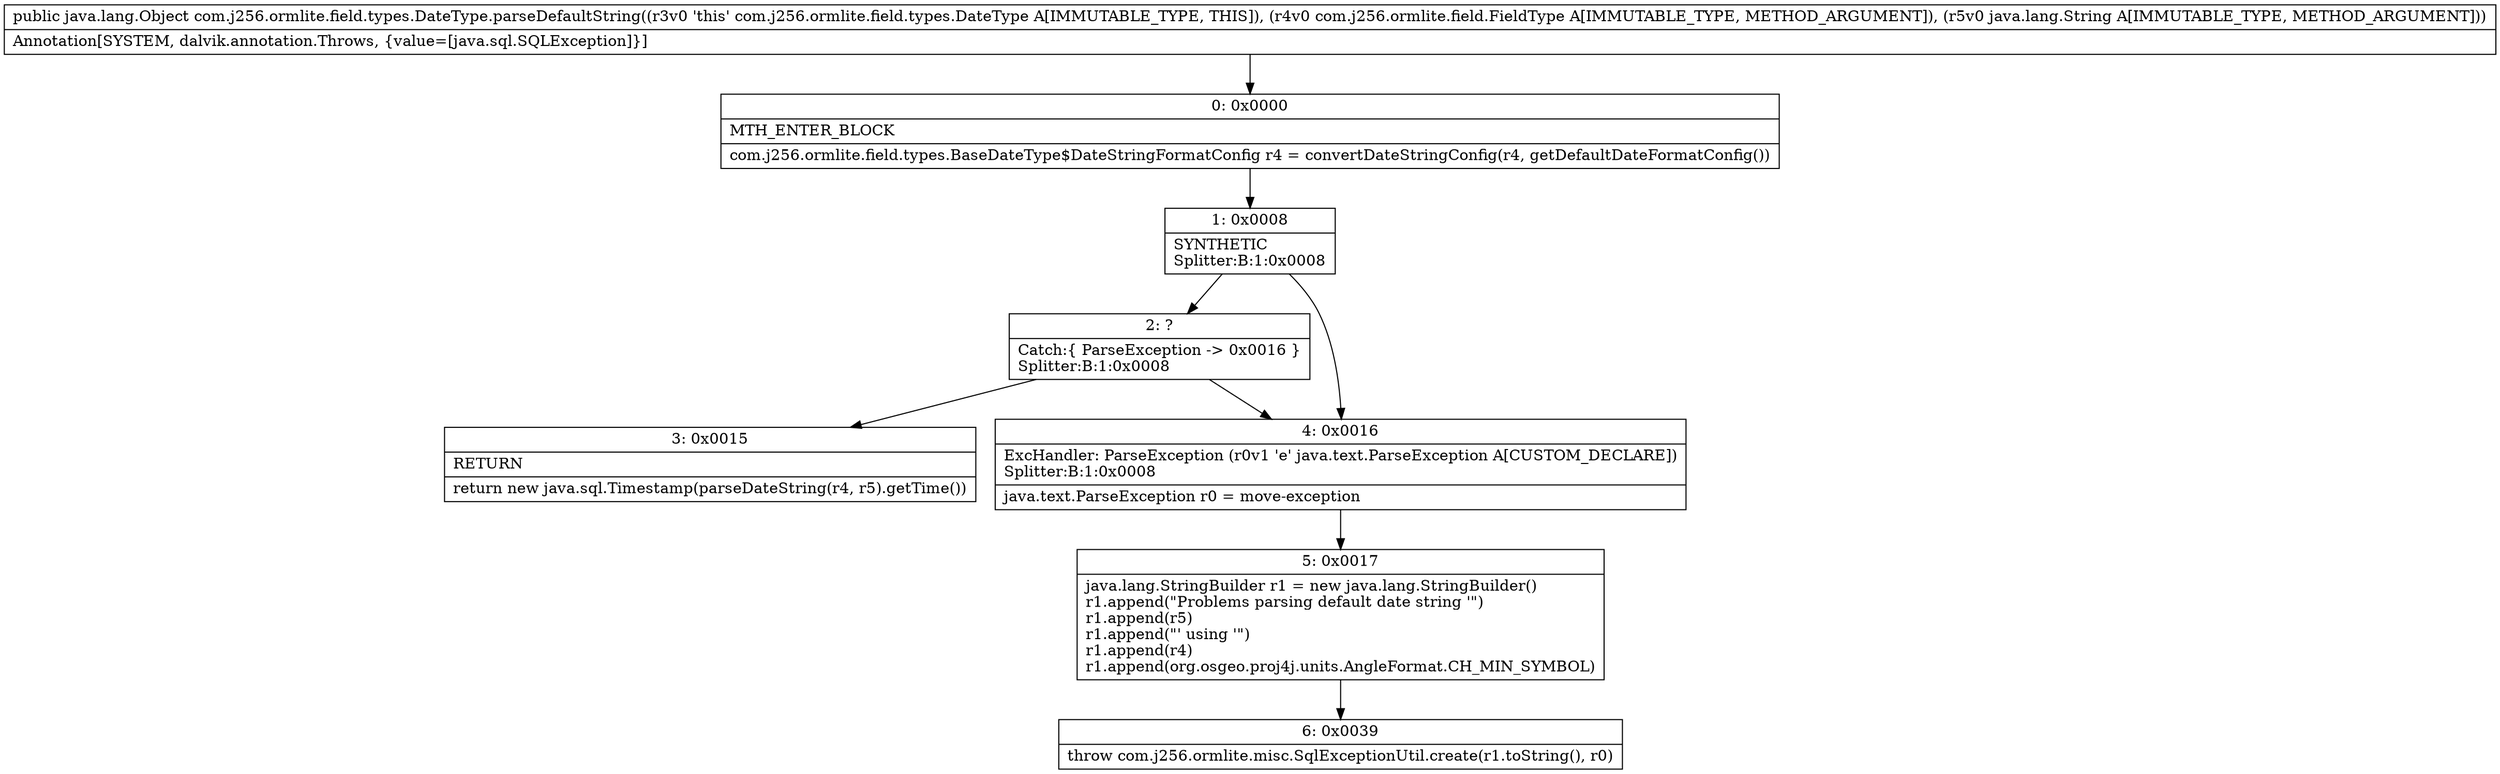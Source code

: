 digraph "CFG forcom.j256.ormlite.field.types.DateType.parseDefaultString(Lcom\/j256\/ormlite\/field\/FieldType;Ljava\/lang\/String;)Ljava\/lang\/Object;" {
Node_0 [shape=record,label="{0\:\ 0x0000|MTH_ENTER_BLOCK\l|com.j256.ormlite.field.types.BaseDateType$DateStringFormatConfig r4 = convertDateStringConfig(r4, getDefaultDateFormatConfig())\l}"];
Node_1 [shape=record,label="{1\:\ 0x0008|SYNTHETIC\lSplitter:B:1:0x0008\l}"];
Node_2 [shape=record,label="{2\:\ ?|Catch:\{ ParseException \-\> 0x0016 \}\lSplitter:B:1:0x0008\l}"];
Node_3 [shape=record,label="{3\:\ 0x0015|RETURN\l|return new java.sql.Timestamp(parseDateString(r4, r5).getTime())\l}"];
Node_4 [shape=record,label="{4\:\ 0x0016|ExcHandler: ParseException (r0v1 'e' java.text.ParseException A[CUSTOM_DECLARE])\lSplitter:B:1:0x0008\l|java.text.ParseException r0 = move\-exception\l}"];
Node_5 [shape=record,label="{5\:\ 0x0017|java.lang.StringBuilder r1 = new java.lang.StringBuilder()\lr1.append(\"Problems parsing default date string '\")\lr1.append(r5)\lr1.append(\"' using '\")\lr1.append(r4)\lr1.append(org.osgeo.proj4j.units.AngleFormat.CH_MIN_SYMBOL)\l}"];
Node_6 [shape=record,label="{6\:\ 0x0039|throw com.j256.ormlite.misc.SqlExceptionUtil.create(r1.toString(), r0)\l}"];
MethodNode[shape=record,label="{public java.lang.Object com.j256.ormlite.field.types.DateType.parseDefaultString((r3v0 'this' com.j256.ormlite.field.types.DateType A[IMMUTABLE_TYPE, THIS]), (r4v0 com.j256.ormlite.field.FieldType A[IMMUTABLE_TYPE, METHOD_ARGUMENT]), (r5v0 java.lang.String A[IMMUTABLE_TYPE, METHOD_ARGUMENT]))  | Annotation[SYSTEM, dalvik.annotation.Throws, \{value=[java.sql.SQLException]\}]\l}"];
MethodNode -> Node_0;
Node_0 -> Node_1;
Node_1 -> Node_2;
Node_1 -> Node_4;
Node_2 -> Node_3;
Node_2 -> Node_4;
Node_4 -> Node_5;
Node_5 -> Node_6;
}

